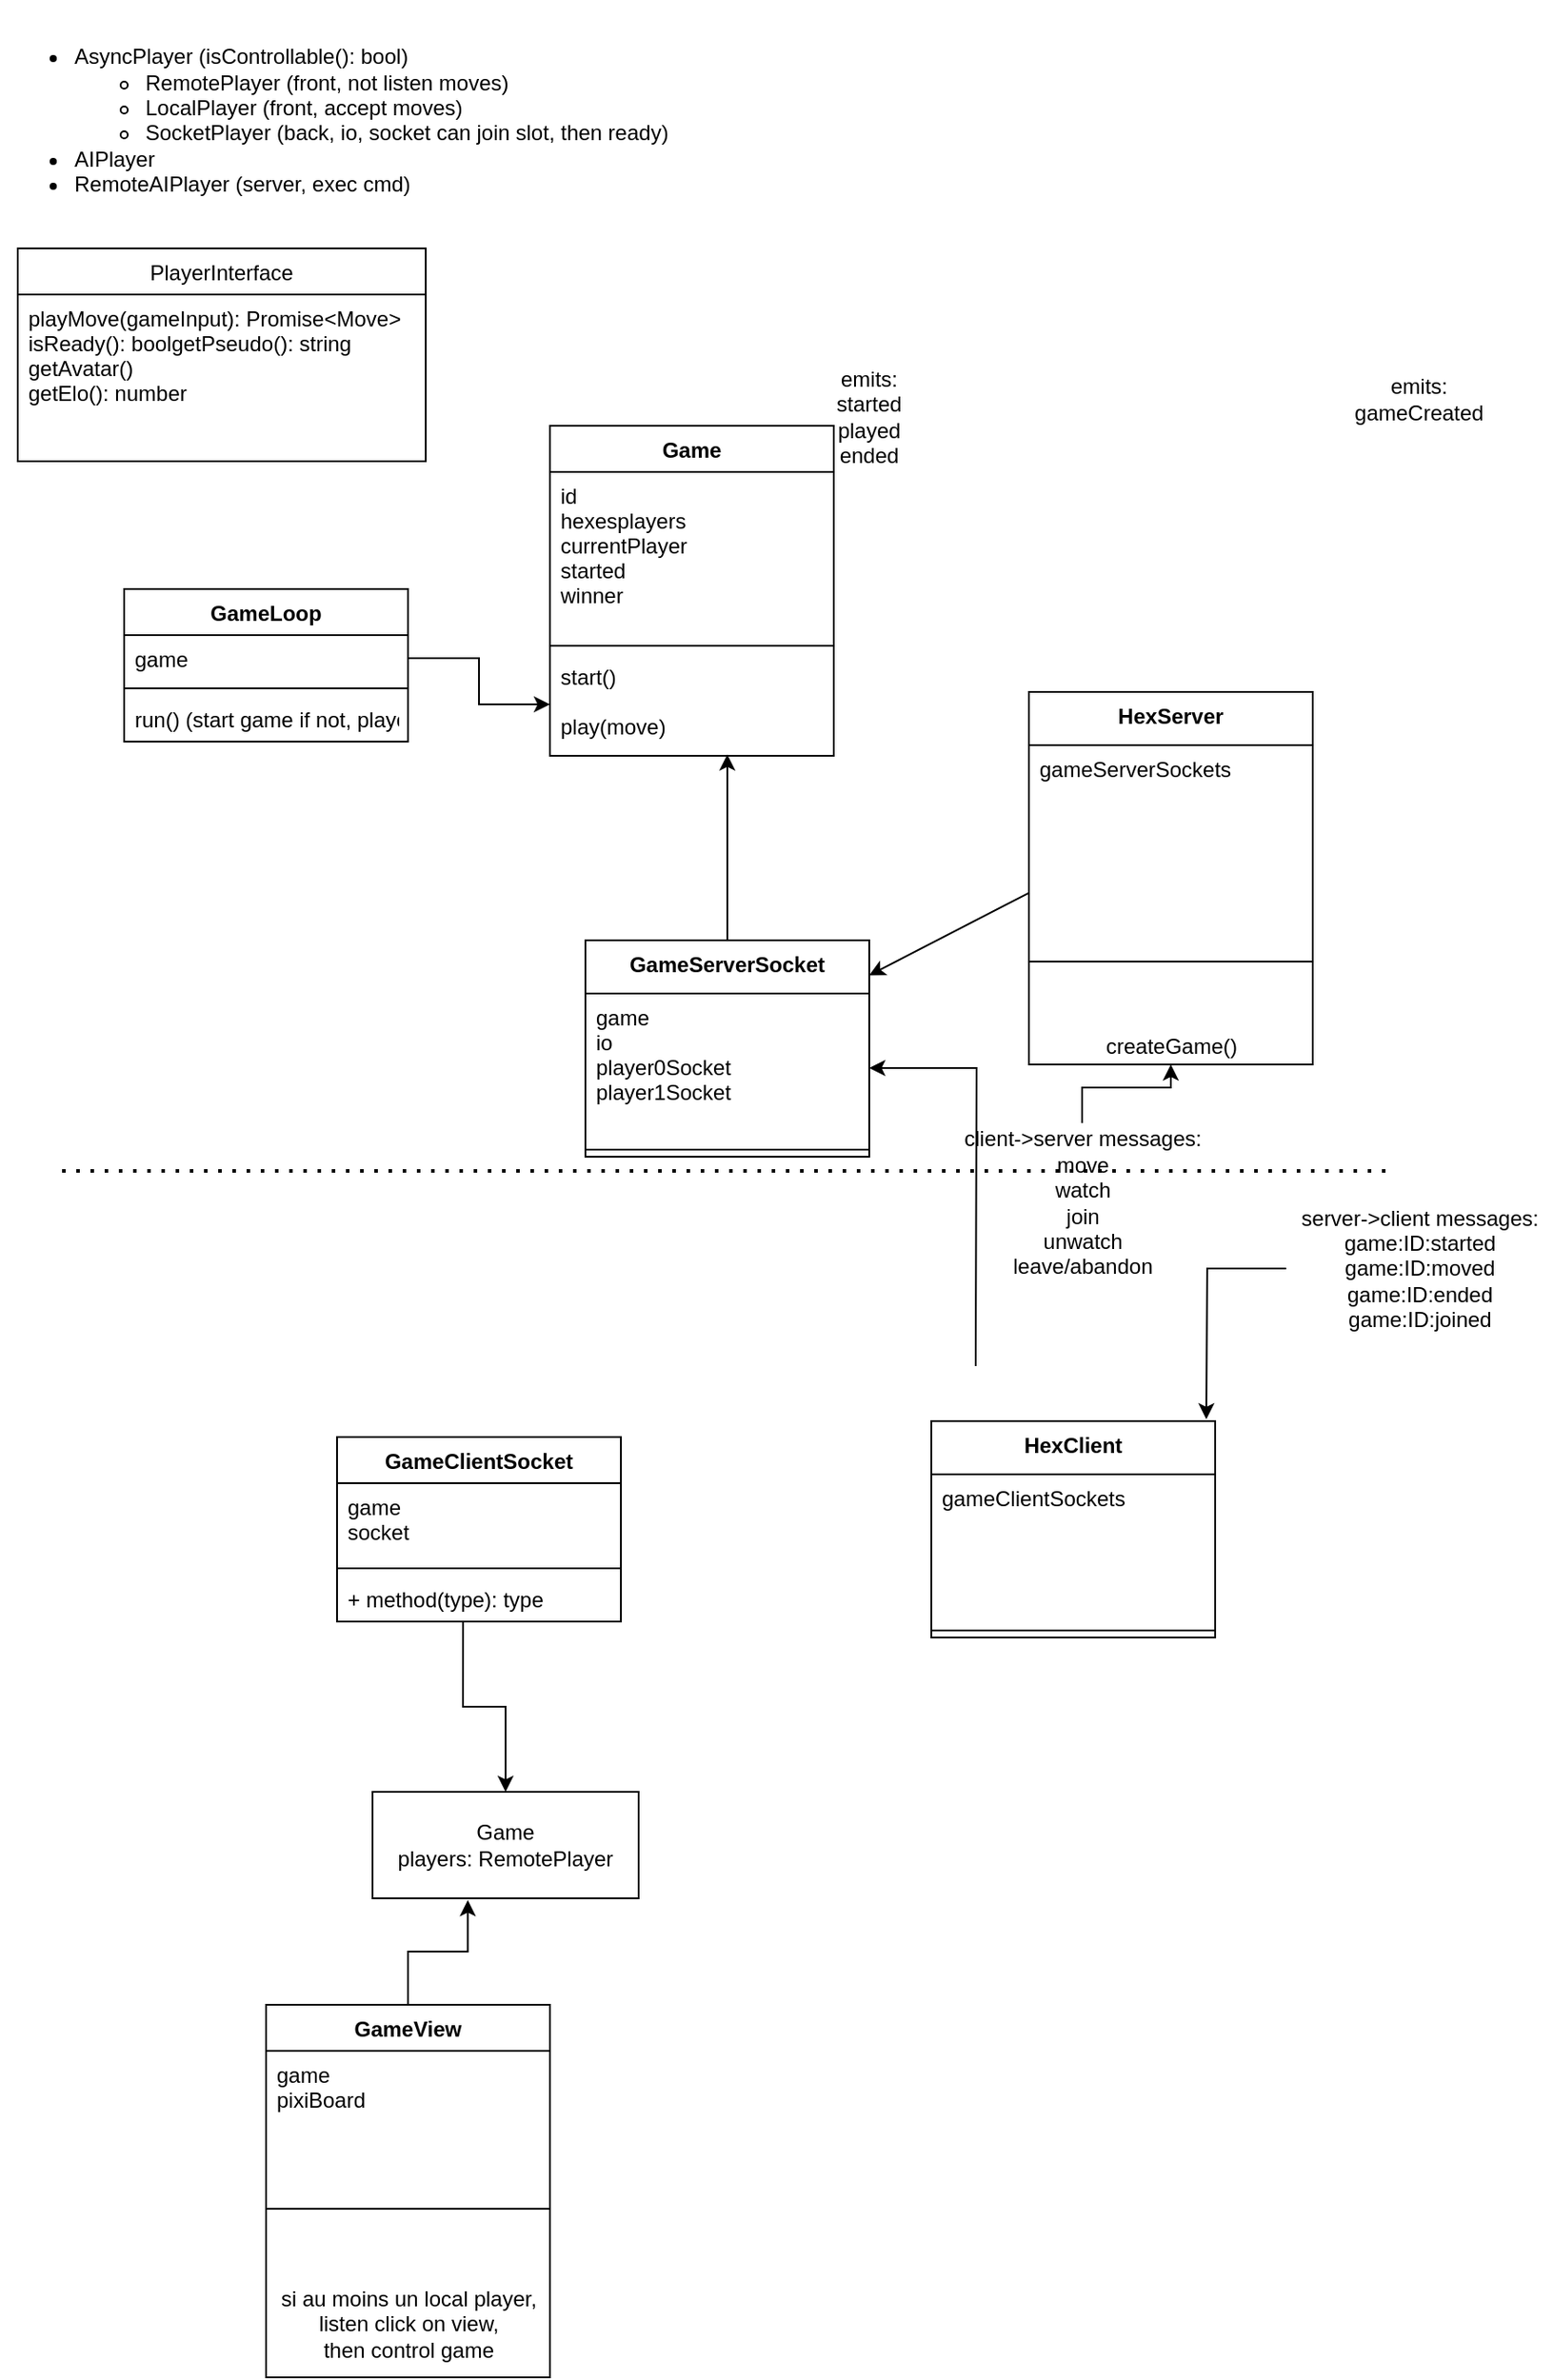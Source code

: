 <mxfile>
    <diagram id="n9uMMdS0sM0NDuDs2vdY" name="Page-1">
        <mxGraphModel dx="724" dy="732" grid="1" gridSize="10" guides="1" tooltips="1" connect="1" arrows="1" fold="1" page="1" pageScale="1" pageWidth="827" pageHeight="1169" math="0" shadow="0">
            <root>
                <mxCell id="0"/>
                <mxCell id="1" parent="0"/>
                <mxCell id="bvI0IArzNIrlb63RfcCq-6" value="&lt;div&gt;emits:&lt;/div&gt;&lt;div&gt;started&lt;/div&gt;&lt;div&gt;played&lt;/div&gt;&lt;div&gt;ended&lt;br&gt;&lt;/div&gt;" style="text;html=1;strokeColor=none;fillColor=none;align=center;verticalAlign=middle;whiteSpace=wrap;rounded=0;" parent="1" vertex="1">
                    <mxGeometry x="480" y="230" width="60" height="30" as="geometry"/>
                </mxCell>
                <mxCell id="bvI0IArzNIrlb63RfcCq-9" value="Game" style="swimlane;fontStyle=1;align=center;verticalAlign=top;childLayout=stackLayout;horizontal=1;startSize=26;horizontalStack=0;resizeParent=1;resizeParentMax=0;resizeLast=0;collapsible=1;marginBottom=0;" parent="1" vertex="1">
                    <mxGeometry x="330" y="250" width="160" height="186" as="geometry"/>
                </mxCell>
                <mxCell id="bvI0IArzNIrlb63RfcCq-10" value="id&#10;hexesplayers&#10;currentPlayer&#10;started&#10;winner" style="text;strokeColor=none;fillColor=none;align=left;verticalAlign=top;spacingLeft=4;spacingRight=4;overflow=hidden;rotatable=0;points=[[0,0.5],[1,0.5]];portConstraint=eastwest;" parent="bvI0IArzNIrlb63RfcCq-9" vertex="1">
                    <mxGeometry y="26" width="160" height="94" as="geometry"/>
                </mxCell>
                <mxCell id="bvI0IArzNIrlb63RfcCq-11" value="" style="line;strokeWidth=1;fillColor=none;align=left;verticalAlign=middle;spacingTop=-1;spacingLeft=3;spacingRight=3;rotatable=0;labelPosition=right;points=[];portConstraint=eastwest;strokeColor=inherit;" parent="bvI0IArzNIrlb63RfcCq-9" vertex="1">
                    <mxGeometry y="120" width="160" height="8" as="geometry"/>
                </mxCell>
                <mxCell id="bvI0IArzNIrlb63RfcCq-12" value="start()&#10;&#10;play(move)" style="text;strokeColor=none;fillColor=none;align=left;verticalAlign=top;spacingLeft=4;spacingRight=4;overflow=hidden;rotatable=0;points=[[0,0.5],[1,0.5]];portConstraint=eastwest;" parent="bvI0IArzNIrlb63RfcCq-9" vertex="1">
                    <mxGeometry y="128" width="160" height="58" as="geometry"/>
                </mxCell>
                <mxCell id="bvI0IArzNIrlb63RfcCq-13" value="PlayerInterface" style="swimlane;fontStyle=0;childLayout=stackLayout;horizontal=1;startSize=26;fillColor=none;horizontalStack=0;resizeParent=1;resizeParentMax=0;resizeLast=0;collapsible=1;marginBottom=0;" parent="1" vertex="1">
                    <mxGeometry x="30" y="150" width="230" height="120" as="geometry"/>
                </mxCell>
                <mxCell id="bvI0IArzNIrlb63RfcCq-14" value="playMove(gameInput): Promise&lt;Move&gt;&#10;isReady(): boolgetPseudo(): string&#10;getAvatar()&#10;getElo(): number&#10;&#10;" style="text;strokeColor=none;fillColor=none;align=left;verticalAlign=top;spacingLeft=4;spacingRight=4;overflow=hidden;rotatable=0;points=[[0,0.5],[1,0.5]];portConstraint=eastwest;" parent="bvI0IArzNIrlb63RfcCq-13" vertex="1">
                    <mxGeometry y="26" width="230" height="94" as="geometry"/>
                </mxCell>
                <mxCell id="bvI0IArzNIrlb63RfcCq-17" value="GameLoop" style="swimlane;fontStyle=1;align=center;verticalAlign=top;childLayout=stackLayout;horizontal=1;startSize=26;horizontalStack=0;resizeParent=1;resizeParentMax=0;resizeLast=0;collapsible=1;marginBottom=0;" parent="1" vertex="1">
                    <mxGeometry x="90" y="342" width="160" height="86" as="geometry"/>
                </mxCell>
                <mxCell id="bvI0IArzNIrlb63RfcCq-18" value="game" style="text;strokeColor=none;fillColor=none;align=left;verticalAlign=top;spacingLeft=4;spacingRight=4;overflow=hidden;rotatable=0;points=[[0,0.5],[1,0.5]];portConstraint=eastwest;" parent="bvI0IArzNIrlb63RfcCq-17" vertex="1">
                    <mxGeometry y="26" width="160" height="26" as="geometry"/>
                </mxCell>
                <mxCell id="bvI0IArzNIrlb63RfcCq-19" value="" style="line;strokeWidth=1;fillColor=none;align=left;verticalAlign=middle;spacingTop=-1;spacingLeft=3;spacingRight=3;rotatable=0;labelPosition=right;points=[];portConstraint=eastwest;strokeColor=inherit;" parent="bvI0IArzNIrlb63RfcCq-17" vertex="1">
                    <mxGeometry y="52" width="160" height="8" as="geometry"/>
                </mxCell>
                <mxCell id="bvI0IArzNIrlb63RfcCq-20" value="run() (start game if not, players turn)" style="text;strokeColor=none;fillColor=none;align=left;verticalAlign=top;spacingLeft=4;spacingRight=4;overflow=hidden;rotatable=0;points=[[0,0.5],[1,0.5]];portConstraint=eastwest;" parent="bvI0IArzNIrlb63RfcCq-17" vertex="1">
                    <mxGeometry y="60" width="160" height="26" as="geometry"/>
                </mxCell>
                <mxCell id="bvI0IArzNIrlb63RfcCq-25" style="edgeStyle=orthogonalEdgeStyle;rounded=0;orthogonalLoop=1;jettySize=auto;html=1;entryX=0.625;entryY=0.988;entryDx=0;entryDy=0;entryPerimeter=0;" parent="1" source="bvI0IArzNIrlb63RfcCq-21" target="bvI0IArzNIrlb63RfcCq-12" edge="1">
                    <mxGeometry relative="1" as="geometry"/>
                </mxCell>
                <mxCell id="bvI0IArzNIrlb63RfcCq-21" value="GameServerSocket" style="swimlane;fontStyle=1;align=center;verticalAlign=top;childLayout=stackLayout;horizontal=1;startSize=30;horizontalStack=0;resizeParent=1;resizeParentMax=0;resizeLast=0;collapsible=1;marginBottom=0;" parent="1" vertex="1">
                    <mxGeometry x="350" y="540" width="160" height="122" as="geometry"/>
                </mxCell>
                <mxCell id="bvI0IArzNIrlb63RfcCq-22" value="game&#10;io&#10;player0Socket&#10;player1Socket&#10;" style="text;strokeColor=none;fillColor=none;align=left;verticalAlign=top;spacingLeft=4;spacingRight=4;overflow=hidden;rotatable=0;points=[[0,0.5],[1,0.5]];portConstraint=eastwest;" parent="bvI0IArzNIrlb63RfcCq-21" vertex="1">
                    <mxGeometry y="30" width="160" height="84" as="geometry"/>
                </mxCell>
                <mxCell id="bvI0IArzNIrlb63RfcCq-23" value="" style="line;strokeWidth=1;fillColor=none;align=left;verticalAlign=middle;spacingTop=-1;spacingLeft=3;spacingRight=3;rotatable=0;labelPosition=right;points=[];portConstraint=eastwest;strokeColor=inherit;" parent="bvI0IArzNIrlb63RfcCq-21" vertex="1">
                    <mxGeometry y="114" width="160" height="8" as="geometry"/>
                </mxCell>
                <mxCell id="bvI0IArzNIrlb63RfcCq-32" style="edgeStyle=orthogonalEdgeStyle;rounded=0;orthogonalLoop=1;jettySize=auto;html=1;entryX=0.5;entryY=0;entryDx=0;entryDy=0;exitX=0.444;exitY=1;exitDx=0;exitDy=0;exitPerimeter=0;" parent="1" source="bvI0IArzNIrlb63RfcCq-36" target="bvI0IArzNIrlb63RfcCq-31" edge="1">
                    <mxGeometry relative="1" as="geometry">
                        <mxPoint x="280" y="920" as="sourcePoint"/>
                    </mxGeometry>
                </mxCell>
                <mxCell id="bvI0IArzNIrlb63RfcCq-30" style="edgeStyle=orthogonalEdgeStyle;rounded=0;orthogonalLoop=1;jettySize=auto;html=1;entryX=1;entryY=0.5;entryDx=0;entryDy=0;" parent="1" target="bvI0IArzNIrlb63RfcCq-22" edge="1">
                    <mxGeometry relative="1" as="geometry">
                        <mxPoint x="570" y="780" as="sourcePoint"/>
                    </mxGeometry>
                </mxCell>
                <mxCell id="bvI0IArzNIrlb63RfcCq-31" value="&lt;div&gt;Game&lt;/div&gt;&lt;div&gt;players: RemotePlayer&lt;br&gt;&lt;/div&gt;" style="rounded=0;whiteSpace=wrap;html=1;" parent="1" vertex="1">
                    <mxGeometry x="230" y="1020" width="150" height="60" as="geometry"/>
                </mxCell>
                <mxCell id="bvI0IArzNIrlb63RfcCq-33" value="GameClientSocket" style="swimlane;fontStyle=1;align=center;verticalAlign=top;childLayout=stackLayout;horizontal=1;startSize=26;horizontalStack=0;resizeParent=1;resizeParentMax=0;resizeLast=0;collapsible=1;marginBottom=0;" parent="1" vertex="1">
                    <mxGeometry x="210" y="820" width="160" height="104" as="geometry"/>
                </mxCell>
                <mxCell id="bvI0IArzNIrlb63RfcCq-34" value="game&#10;socket&#10;" style="text;strokeColor=none;fillColor=none;align=left;verticalAlign=top;spacingLeft=4;spacingRight=4;overflow=hidden;rotatable=0;points=[[0,0.5],[1,0.5]];portConstraint=eastwest;" parent="bvI0IArzNIrlb63RfcCq-33" vertex="1">
                    <mxGeometry y="26" width="160" height="44" as="geometry"/>
                </mxCell>
                <mxCell id="bvI0IArzNIrlb63RfcCq-35" value="" style="line;strokeWidth=1;fillColor=none;align=left;verticalAlign=middle;spacingTop=-1;spacingLeft=3;spacingRight=3;rotatable=0;labelPosition=right;points=[];portConstraint=eastwest;strokeColor=inherit;" parent="bvI0IArzNIrlb63RfcCq-33" vertex="1">
                    <mxGeometry y="70" width="160" height="8" as="geometry"/>
                </mxCell>
                <mxCell id="bvI0IArzNIrlb63RfcCq-36" value="+ method(type): type" style="text;strokeColor=none;fillColor=none;align=left;verticalAlign=top;spacingLeft=4;spacingRight=4;overflow=hidden;rotatable=0;points=[[0,0.5],[1,0.5]];portConstraint=eastwest;" parent="bvI0IArzNIrlb63RfcCq-33" vertex="1">
                    <mxGeometry y="78" width="160" height="26" as="geometry"/>
                </mxCell>
                <mxCell id="bvI0IArzNIrlb63RfcCq-42" style="edgeStyle=orthogonalEdgeStyle;rounded=0;orthogonalLoop=1;jettySize=auto;html=1;" parent="1" source="bvI0IArzNIrlb63RfcCq-18" target="bvI0IArzNIrlb63RfcCq-12" edge="1">
                    <mxGeometry relative="1" as="geometry"/>
                </mxCell>
                <mxCell id="bvI0IArzNIrlb63RfcCq-47" style="edgeStyle=orthogonalEdgeStyle;rounded=0;orthogonalLoop=1;jettySize=auto;html=1;entryX=0.358;entryY=1.017;entryDx=0;entryDy=0;entryPerimeter=0;" parent="1" source="bvI0IArzNIrlb63RfcCq-43" target="bvI0IArzNIrlb63RfcCq-31" edge="1">
                    <mxGeometry relative="1" as="geometry"/>
                </mxCell>
                <mxCell id="bvI0IArzNIrlb63RfcCq-43" value="GameView" style="swimlane;fontStyle=1;align=center;verticalAlign=top;childLayout=stackLayout;horizontal=1;startSize=26;horizontalStack=0;resizeParent=1;resizeParentMax=0;resizeLast=0;collapsible=1;marginBottom=0;" parent="1" vertex="1">
                    <mxGeometry x="170" y="1140" width="160" height="210" as="geometry"/>
                </mxCell>
                <mxCell id="bvI0IArzNIrlb63RfcCq-44" value="game&#10;pixiBoard&#10;" style="text;strokeColor=none;fillColor=none;align=left;verticalAlign=top;spacingLeft=4;spacingRight=4;overflow=hidden;rotatable=0;points=[[0,0.5],[1,0.5]];portConstraint=eastwest;" parent="bvI0IArzNIrlb63RfcCq-43" vertex="1">
                    <mxGeometry y="26" width="160" height="54" as="geometry"/>
                </mxCell>
                <mxCell id="bvI0IArzNIrlb63RfcCq-45" value="" style="line;strokeWidth=1;fillColor=none;align=left;verticalAlign=middle;spacingTop=-1;spacingLeft=3;spacingRight=3;rotatable=0;labelPosition=right;points=[];portConstraint=eastwest;strokeColor=inherit;" parent="bvI0IArzNIrlb63RfcCq-43" vertex="1">
                    <mxGeometry y="80" width="160" height="70" as="geometry"/>
                </mxCell>
                <mxCell id="bvI0IArzNIrlb63RfcCq-56" value="&lt;div&gt;si au moins un local player,&lt;/div&gt;&lt;div&gt;listen click on view,&lt;/div&gt;&lt;div&gt;then control game&lt;br&gt;&lt;/div&gt;" style="text;html=1;align=center;verticalAlign=middle;resizable=0;points=[];autosize=1;strokeColor=none;fillColor=none;" parent="bvI0IArzNIrlb63RfcCq-43" vertex="1">
                    <mxGeometry y="150" width="160" height="60" as="geometry"/>
                </mxCell>
                <mxCell id="bvI0IArzNIrlb63RfcCq-48" value="" style="endArrow=none;dashed=1;html=1;dashPattern=1 3;strokeWidth=2;rounded=0;" parent="1" edge="1">
                    <mxGeometry width="50" height="50" relative="1" as="geometry">
                        <mxPoint x="55" y="670" as="sourcePoint"/>
                        <mxPoint x="805" y="670" as="targetPoint"/>
                    </mxGeometry>
                </mxCell>
                <mxCell id="bvI0IArzNIrlb63RfcCq-51" style="edgeStyle=orthogonalEdgeStyle;rounded=0;orthogonalLoop=1;jettySize=auto;html=1;" parent="1" source="bvI0IArzNIrlb63RfcCq-49" edge="1">
                    <mxGeometry relative="1" as="geometry">
                        <mxPoint x="700" y="810" as="targetPoint"/>
                    </mxGeometry>
                </mxCell>
                <mxCell id="bvI0IArzNIrlb63RfcCq-49" value="&lt;div&gt;server-&amp;gt;client messages:&lt;/div&gt;&lt;div&gt;game:ID:started&lt;/div&gt;&lt;div&gt;game:ID:moved&lt;/div&gt;&lt;div&gt;game:ID:ended&lt;br&gt;&lt;/div&gt;&lt;div&gt;game:ID:joined&lt;/div&gt;" style="text;html=1;align=center;verticalAlign=middle;resizable=0;points=[];autosize=1;strokeColor=none;fillColor=none;" parent="1" vertex="1">
                    <mxGeometry x="745" y="685" width="150" height="80" as="geometry"/>
                </mxCell>
                <mxCell id="bvI0IArzNIrlb63RfcCq-54" style="edgeStyle=orthogonalEdgeStyle;rounded=0;orthogonalLoop=1;jettySize=auto;html=1;entryX=0.5;entryY=1;entryDx=0;entryDy=0;" parent="1" source="bvI0IArzNIrlb63RfcCq-52" edge="1" target="2">
                    <mxGeometry relative="1" as="geometry">
                        <mxPoint x="660" y="550" as="targetPoint"/>
                    </mxGeometry>
                </mxCell>
                <mxCell id="bvI0IArzNIrlb63RfcCq-52" value="&lt;div&gt;client-&amp;gt;server messages:&lt;/div&gt;&lt;div&gt;move&lt;/div&gt;&lt;div&gt;watch&lt;/div&gt;&lt;div&gt;join&lt;/div&gt;&lt;div&gt;unwatch&lt;/div&gt;&lt;div&gt;leave/abandon&lt;br&gt;&lt;/div&gt;" style="text;html=1;align=center;verticalAlign=middle;resizable=0;points=[];autosize=1;strokeColor=none;fillColor=none;" parent="1" vertex="1">
                    <mxGeometry x="555" y="643" width="150" height="90" as="geometry"/>
                </mxCell>
                <mxCell id="bvI0IArzNIrlb63RfcCq-55" value="&lt;div align=&quot;left&quot;&gt;&lt;ul&gt;&lt;li&gt;AsyncPlayer (isControllable(): bool)&lt;br&gt;&lt;/li&gt;&lt;ul&gt;&lt;li&gt;RemotePlayer (front, not listen moves)&lt;br&gt;&lt;/li&gt;&lt;li&gt;LocalPlayer (front, accept moves)&lt;/li&gt;&lt;li&gt;SocketPlayer (back, io, socket can join slot, then ready)&lt;br&gt;&lt;/li&gt;&lt;/ul&gt;&lt;li&gt;&lt;div&gt;AIPlayer&lt;/div&gt;&lt;/li&gt;&lt;li&gt;RemoteAIPlayer (server, exec cmd)&lt;br&gt;&lt;/li&gt;&lt;/ul&gt;&lt;/div&gt;&lt;div align=&quot;left&quot;&gt;&lt;br&gt;&lt;/div&gt;" style="text;html=1;align=left;verticalAlign=middle;resizable=0;points=[];autosize=1;strokeColor=none;fillColor=none;" parent="1" vertex="1">
                    <mxGeometry x="20" y="10" width="400" height="150" as="geometry"/>
                </mxCell>
                <mxCell id="2" value="HexServer" style="swimlane;fontStyle=1;align=center;verticalAlign=top;childLayout=stackLayout;horizontal=1;startSize=30;horizontalStack=0;resizeParent=1;resizeParentMax=0;resizeLast=0;collapsible=1;marginBottom=0;" vertex="1" parent="1">
                    <mxGeometry x="600" y="400" width="160" height="210" as="geometry"/>
                </mxCell>
                <mxCell id="3" value="gameServerSockets&#10;" style="text;strokeColor=none;fillColor=none;align=left;verticalAlign=top;spacingLeft=4;spacingRight=4;overflow=hidden;rotatable=0;points=[[0,0.5],[1,0.5]];portConstraint=eastwest;" vertex="1" parent="2">
                    <mxGeometry y="30" width="160" height="84" as="geometry"/>
                </mxCell>
                <mxCell id="4" value="" style="line;strokeWidth=1;fillColor=none;align=left;verticalAlign=middle;spacingTop=-1;spacingLeft=3;spacingRight=3;rotatable=0;labelPosition=right;points=[];portConstraint=eastwest;strokeColor=inherit;" vertex="1" parent="2">
                    <mxGeometry y="114" width="160" height="76" as="geometry"/>
                </mxCell>
                <mxCell id="15" value="createGame()" style="text;html=1;align=center;verticalAlign=middle;resizable=0;points=[];autosize=1;strokeColor=none;fillColor=none;" vertex="1" parent="2">
                    <mxGeometry y="190" width="160" height="20" as="geometry"/>
                </mxCell>
                <mxCell id="5" style="edgeStyle=none;html=1;" edge="1" parent="1" source="3" target="bvI0IArzNIrlb63RfcCq-21">
                    <mxGeometry relative="1" as="geometry"/>
                </mxCell>
                <mxCell id="7" value="HexClient" style="swimlane;fontStyle=1;align=center;verticalAlign=top;childLayout=stackLayout;horizontal=1;startSize=30;horizontalStack=0;resizeParent=1;resizeParentMax=0;resizeLast=0;collapsible=1;marginBottom=0;" vertex="1" parent="1">
                    <mxGeometry x="545" y="811" width="160" height="122" as="geometry"/>
                </mxCell>
                <mxCell id="8" value="gameClientSockets&#10;" style="text;strokeColor=none;fillColor=none;align=left;verticalAlign=top;spacingLeft=4;spacingRight=4;overflow=hidden;rotatable=0;points=[[0,0.5],[1,0.5]];portConstraint=eastwest;" vertex="1" parent="7">
                    <mxGeometry y="30" width="160" height="84" as="geometry"/>
                </mxCell>
                <mxCell id="9" value="" style="line;strokeWidth=1;fillColor=none;align=left;verticalAlign=middle;spacingTop=-1;spacingLeft=3;spacingRight=3;rotatable=0;labelPosition=right;points=[];portConstraint=eastwest;strokeColor=inherit;" vertex="1" parent="7">
                    <mxGeometry y="114" width="160" height="8" as="geometry"/>
                </mxCell>
                <mxCell id="14" value="&lt;div&gt;emits:&lt;/div&gt;&lt;div&gt;gameCreated&lt;/div&gt;" style="text;html=1;strokeColor=none;fillColor=none;align=center;verticalAlign=middle;whiteSpace=wrap;rounded=0;" vertex="1" parent="1">
                    <mxGeometry x="790" y="220" width="60" height="30" as="geometry"/>
                </mxCell>
            </root>
        </mxGraphModel>
    </diagram>
</mxfile>
